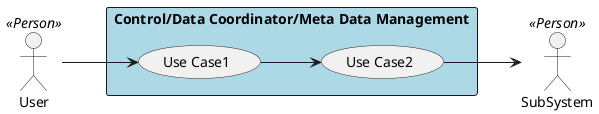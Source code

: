 @startuml

left to right direction

actor :User: <<Person>>
actor :SubSystem: <<Person>>


rectangle "Control/Data Coordinator/Meta Data Management" #lightBlue {
UseCase UC1  as "Use Case1"
UseCase UC2  as "Use Case2"


User --> UC1
UC1 --> UC2
UC2 --> SubSystem
}

@enduml

